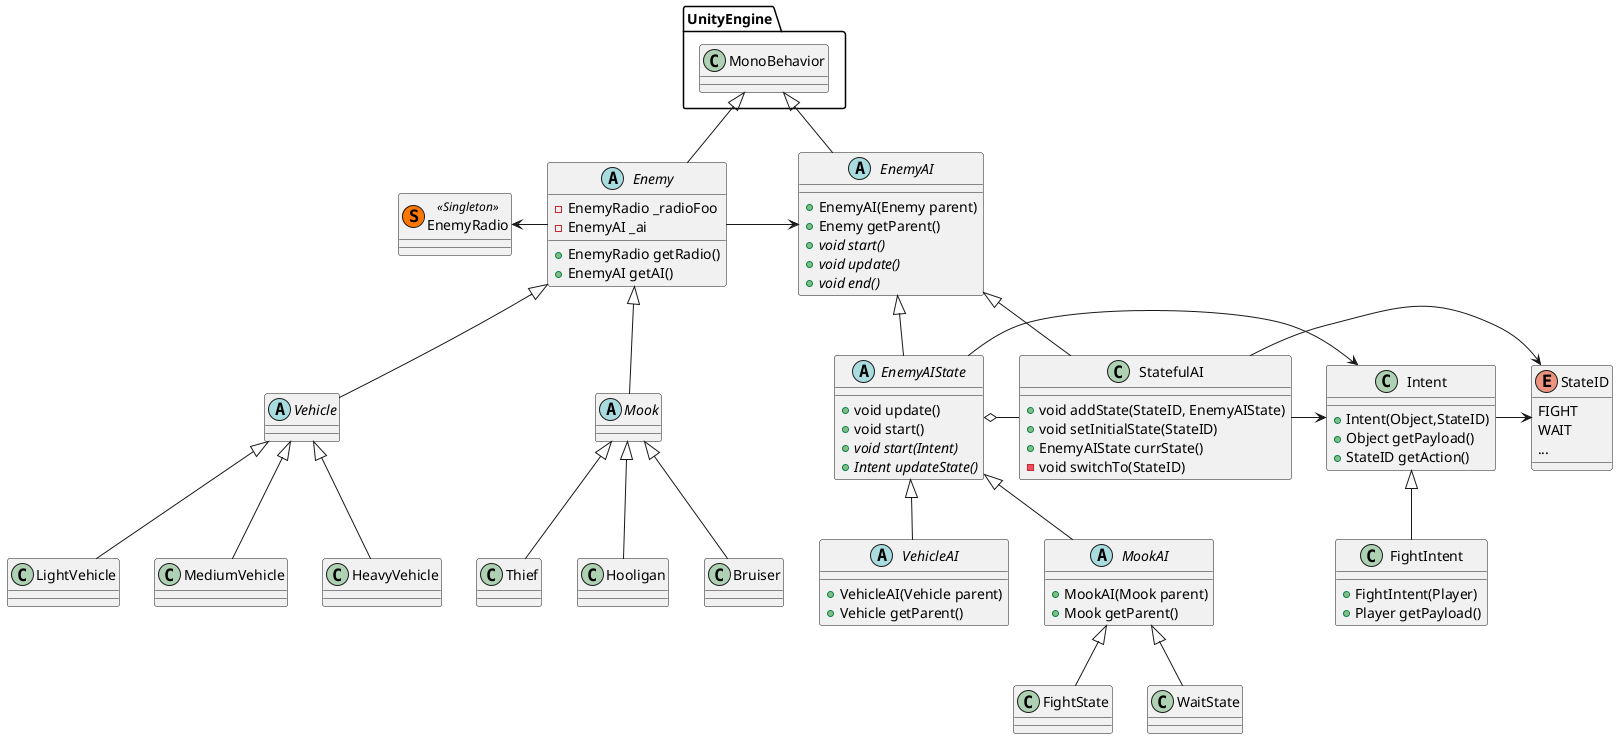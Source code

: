 ﻿@startuml
class EnemyRadio << (S,#FF7700) Singleton >> {

}

abstract class Enemy {
	-EnemyRadio _radioFoo
	-EnemyAI _ai
	
	+EnemyRadio getRadio()
	+EnemyAI getAI()
}
EnemyRadio <- Enemy
Enemy -> EnemyAI
UnityEngine.MonoBehavior <|-- Enemy

abstract class Vehicle{

}
Enemy <|-- Vehicle
abstract class Mook{

}
Enemy <|-- Mook

Vehicle <|-- LightVehicle
Vehicle <|-- MediumVehicle
Vehicle <|-- HeavyVehicle 

Mook <|-- Thief
Mook <|-- Hooligan
Mook <|-- Bruiser

abstract class EnemyAI{
	+EnemyAI(Enemy parent)
	+Enemy getParent()
	{abstract} +void start()
	{abstract} +void update()
	{abstract} +void end()
}
UnityEngine.MonoBehavior <|-- EnemyAI
abstract class EnemyAIState{
	+void update()
	+void start()
	{abstract} +void start(Intent)
	{abstract} +Intent updateState()
}
EnemyAI <|-- EnemyAIState
abstract class VehicleAI {
	+VehicleAI(Vehicle parent)
	+Vehicle getParent()
}
EnemyAIState <|-- VehicleAI
abstract class MookAI {
	+MookAI(Mook parent)
	+Mook getParent()
}
EnemyAIState <|-- MookAI

class StatefulAI {
	+void addState(StateID, EnemyAIState)
	+void setInitialState(StateID)
	+EnemyAIState currState()
	-void switchTo(StateID)
}
EnemyAIState o- StatefulAI
EnemyAI <|-- StatefulAI

MookAI <|-- FightState
MookAI <|-- WaitState

enum StateID {
	FIGHT
	WAIT
	...
}
StatefulAI -> StateID
class Intent {
	+Intent(Object,StateID)
	+Object getPayload()
	+StateID getAction()
}
StatefulAI -> Intent
EnemyAIState -> Intent
Intent -> StateID

class FightIntent {
	+FightIntent(Player)
	+Player getPayload()
}
Intent <|-- FightIntent

@enduml